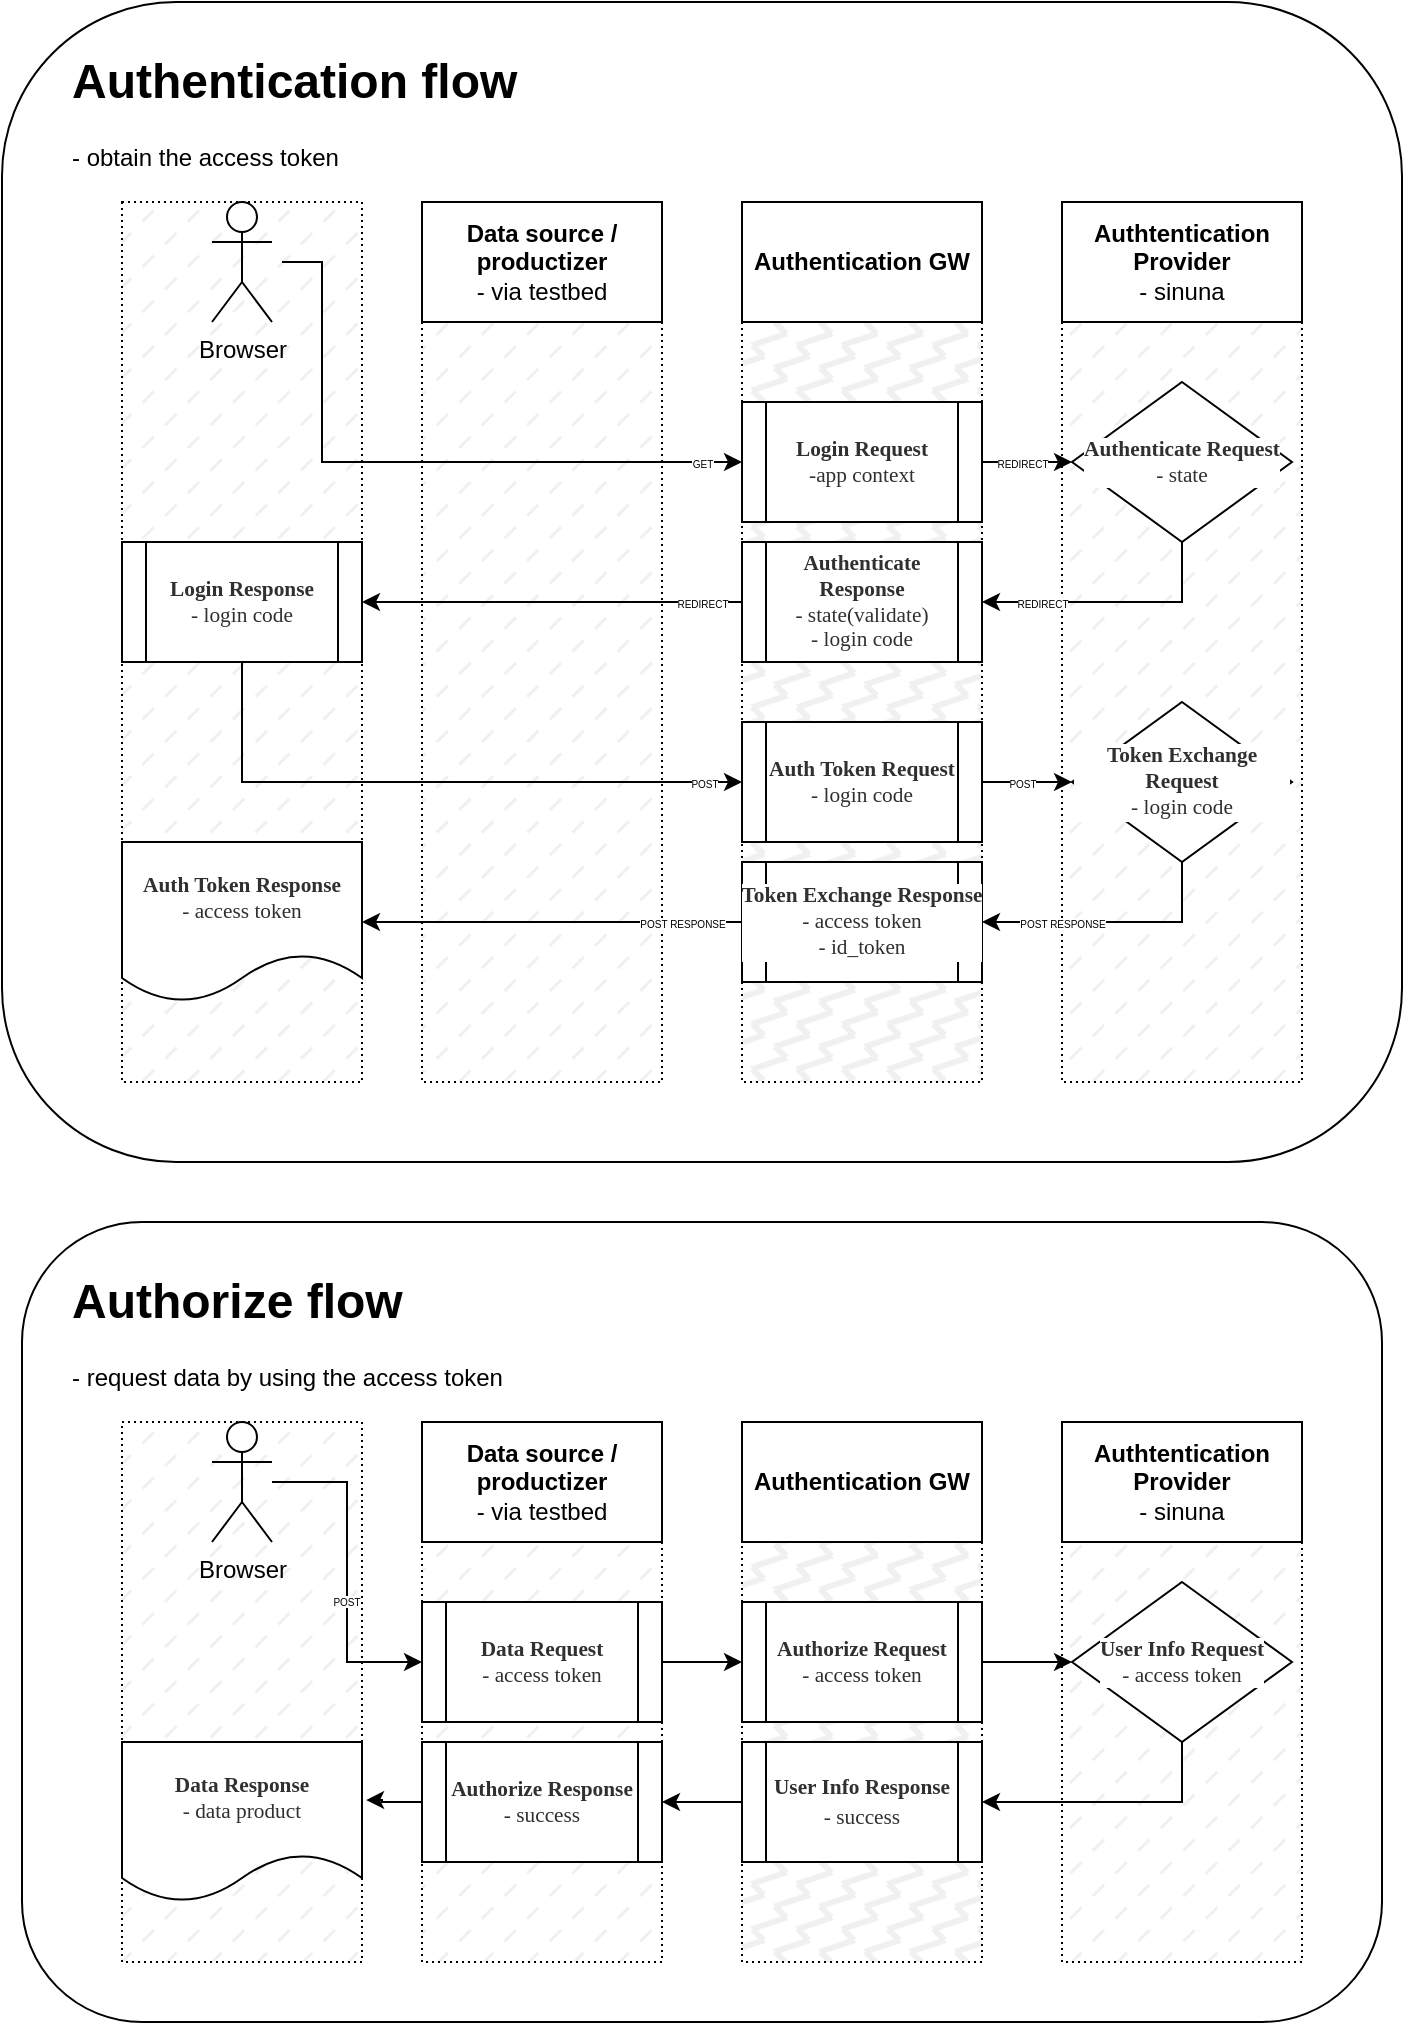 <mxfile version="20.3.0" type="device"><diagram id="6r0nGlNl4cdeKzcDeS_B" name="Page-1"><mxGraphModel dx="760" dy="707" grid="1" gridSize="10" guides="1" tooltips="1" connect="1" arrows="1" fold="1" page="1" pageScale="1" pageWidth="850" pageHeight="1100" math="0" shadow="0"><root><mxCell id="0"/><mxCell id="1" parent="0"/><mxCell id="x8h_ygby22jTJAW10OT5-73" value="" style="rounded=1;whiteSpace=wrap;html=1;fillStyle=solid;strokeWidth=1;fillColor=#FFFFFF;" parent="1" vertex="1"><mxGeometry x="60" y="630" width="680" height="400" as="geometry"/></mxCell><mxCell id="x8h_ygby22jTJAW10OT5-72" value="" style="rounded=1;whiteSpace=wrap;html=1;fillStyle=solid;strokeWidth=1;fillColor=#FFFFFF;" parent="1" vertex="1"><mxGeometry x="50" y="20" width="700" height="580" as="geometry"/></mxCell><mxCell id="x8h_ygby22jTJAW10OT5-33" value="" style="rounded=0;whiteSpace=wrap;html=1;fillColor=#F0F0F0;dashed=1;strokeWidth=1;dashPattern=1 2;fillStyle=dashed;" parent="1" vertex="1"><mxGeometry x="110" y="120" width="120" height="440" as="geometry"/></mxCell><mxCell id="x8h_ygby22jTJAW10OT5-30" value="" style="rounded=0;whiteSpace=wrap;html=1;fillColor=#F0F0F0;dashed=1;strokeWidth=1;dashPattern=1 2;fillStyle=dashed;" parent="1" vertex="1"><mxGeometry x="260" y="120" width="120" height="440" as="geometry"/></mxCell><mxCell id="x8h_ygby22jTJAW10OT5-31" value="" style="rounded=0;whiteSpace=wrap;html=1;fillColor=#F0F0F0;dashed=1;strokeWidth=1;dashPattern=1 2;fillStyle=zigzag-line;" parent="1" vertex="1"><mxGeometry x="420" y="120" width="120" height="440" as="geometry"/></mxCell><mxCell id="x8h_ygby22jTJAW10OT5-32" value="" style="rounded=0;whiteSpace=wrap;html=1;fillColor=#F0F0F0;dashed=1;strokeWidth=1;dashPattern=1 2;fillStyle=dashed;" parent="1" vertex="1"><mxGeometry x="580" y="120" width="120" height="440" as="geometry"/></mxCell><mxCell id="x8h_ygby22jTJAW10OT5-14" style="edgeStyle=orthogonalEdgeStyle;rounded=0;orthogonalLoop=1;jettySize=auto;html=1;entryX=0;entryY=0.5;entryDx=0;entryDy=0;" parent="1" target="x8h_ygby22jTJAW10OT5-6" edge="1"><mxGeometry relative="1" as="geometry"><mxPoint x="190" y="150" as="sourcePoint"/><Array as="points"><mxPoint x="210" y="150"/><mxPoint x="210" y="250"/></Array></mxGeometry></mxCell><mxCell id="ceesQ_jnTvSEdEqdkGkE-1" value="&lt;font style=&quot;font-size: 5px;&quot;&gt;GET&lt;/font&gt;" style="edgeLabel;html=1;align=center;verticalAlign=middle;resizable=0;points=[];fontSize=5;" vertex="1" connectable="0" parent="x8h_ygby22jTJAW10OT5-14"><mxGeometry x="0.278" y="1" relative="1" as="geometry"><mxPoint x="99" y="1" as="offset"/></mxGeometry></mxCell><mxCell id="x8h_ygby22jTJAW10OT5-1" value="Browser" style="shape=umlActor;verticalLabelPosition=bottom;verticalAlign=top;html=1;outlineConnect=0;" parent="1" vertex="1"><mxGeometry x="155" y="120" width="30" height="60" as="geometry"/></mxCell><mxCell id="x8h_ygby22jTJAW10OT5-2" value="&lt;b&gt;Data source / productizer&lt;/b&gt;&lt;br&gt;- via testbed" style="rounded=0;whiteSpace=wrap;html=1;" parent="1" vertex="1"><mxGeometry x="260" y="120" width="120" height="60" as="geometry"/></mxCell><mxCell id="x8h_ygby22jTJAW10OT5-4" value="&lt;b&gt;Authentication GW&lt;/b&gt;" style="rounded=0;whiteSpace=wrap;html=1;" parent="1" vertex="1"><mxGeometry x="420" y="120" width="120" height="60" as="geometry"/></mxCell><mxCell id="x8h_ygby22jTJAW10OT5-5" value="&lt;b&gt;Authtentication Provider&lt;/b&gt;&lt;br&gt;- sinuna" style="rounded=0;whiteSpace=wrap;html=1;" parent="1" vertex="1"><mxGeometry x="580" y="120" width="120" height="60" as="geometry"/></mxCell><mxCell id="x8h_ygby22jTJAW10OT5-15" style="edgeStyle=orthogonalEdgeStyle;rounded=0;orthogonalLoop=1;jettySize=auto;html=1;entryX=0;entryY=0.5;entryDx=0;entryDy=0;" parent="1" source="x8h_ygby22jTJAW10OT5-6" target="x8h_ygby22jTJAW10OT5-7" edge="1"><mxGeometry relative="1" as="geometry"/></mxCell><mxCell id="ceesQ_jnTvSEdEqdkGkE-2" value="REDIRECT" style="edgeLabel;html=1;align=center;verticalAlign=middle;resizable=0;points=[];fontSize=5;" vertex="1" connectable="0" parent="x8h_ygby22jTJAW10OT5-15"><mxGeometry x="-0.254" y="-1" relative="1" as="geometry"><mxPoint x="3" y="-1" as="offset"/></mxGeometry></mxCell><mxCell id="x8h_ygby22jTJAW10OT5-6" value="&lt;p style=&quot;margin: 0px; padding: 0px; user-select: text; -webkit-user-drag: none; -webkit-tap-highlight-color: transparent; color: rgb(48, 48, 48); font-family: Calibri; font-size: 10.667px; background-color: rgb(255, 255, 255);&quot;&gt;&lt;strong style=&quot;margin: 0px; padding: 0px; user-select: text; -webkit-user-drag: none; -webkit-tap-highlight-color: transparent; font-size: 8pt;&quot; data-colorparams=&quot;#feffff_null_null&quot;&gt;Login Request&lt;/strong&gt;&lt;/p&gt;&lt;p style=&quot;margin: 0px; padding: 0px; user-select: text; -webkit-user-drag: none; -webkit-tap-highlight-color: transparent; color: rgb(48, 48, 48); font-family: Calibri; font-size: 10.667px; background-color: rgb(255, 255, 255);&quot;&gt;&lt;span style=&quot;margin: 0px; padding: 0px; user-select: text; -webkit-user-drag: none; -webkit-tap-highlight-color: transparent; font-size: 8pt;&quot; data-colorparams=&quot;#feffff_null_null&quot;&gt;-app context&lt;/span&gt;&lt;/p&gt;" style="shape=process;whiteSpace=wrap;html=1;backgroundOutline=1;" parent="1" vertex="1"><mxGeometry x="420" y="220" width="120" height="60" as="geometry"/></mxCell><mxCell id="x8h_ygby22jTJAW10OT5-17" style="edgeStyle=orthogonalEdgeStyle;rounded=0;orthogonalLoop=1;jettySize=auto;html=1;entryX=1;entryY=0.5;entryDx=0;entryDy=0;exitX=0.5;exitY=1;exitDx=0;exitDy=0;" parent="1" source="x8h_ygby22jTJAW10OT5-7" target="x8h_ygby22jTJAW10OT5-8" edge="1"><mxGeometry relative="1" as="geometry"><Array as="points"><mxPoint x="640" y="320"/></Array></mxGeometry></mxCell><mxCell id="ceesQ_jnTvSEdEqdkGkE-6" value="REDIRECT" style="edgeLabel;html=1;align=center;verticalAlign=middle;resizable=0;points=[];fontSize=5;" vertex="1" connectable="0" parent="x8h_ygby22jTJAW10OT5-17"><mxGeometry x="0.66" relative="1" as="geometry"><mxPoint x="8" as="offset"/></mxGeometry></mxCell><mxCell id="x8h_ygby22jTJAW10OT5-7" value="&lt;p style=&quot;margin: 0px; padding: 0px; user-select: text; -webkit-user-drag: none; -webkit-tap-highlight-color: transparent; color: rgb(48, 48, 48); font-family: Calibri; font-size: 10.667px; background-color: rgb(255, 255, 255);&quot;&gt;&lt;strong style=&quot;margin: 0px; padding: 0px; user-select: text; -webkit-user-drag: none; -webkit-tap-highlight-color: transparent; font-size: 8pt;&quot; data-colorparams=&quot;#feffff_null_null&quot;&gt;Authenticate Request&lt;/strong&gt;&lt;/p&gt;&lt;p style=&quot;margin: 0px; padding: 0px; user-select: text; -webkit-user-drag: none; -webkit-tap-highlight-color: transparent; color: rgb(48, 48, 48); font-family: Calibri; font-size: 10.667px; background-color: rgb(255, 255, 255);&quot;&gt;&lt;span style=&quot;margin: 0px; padding: 0px; user-select: text; -webkit-user-drag: none; -webkit-tap-highlight-color: transparent; font-size: 8pt;&quot; data-colorparams=&quot;#feffff_null_null&quot;&gt;- state&lt;/span&gt;&lt;/p&gt;" style="rhombus;whiteSpace=wrap;html=1;" parent="1" vertex="1"><mxGeometry x="585" y="210" width="110" height="80" as="geometry"/></mxCell><mxCell id="x8h_ygby22jTJAW10OT5-18" style="edgeStyle=orthogonalEdgeStyle;rounded=0;orthogonalLoop=1;jettySize=auto;html=1;entryX=1;entryY=0.5;entryDx=0;entryDy=0;" parent="1" source="x8h_ygby22jTJAW10OT5-8" target="x8h_ygby22jTJAW10OT5-9" edge="1"><mxGeometry relative="1" as="geometry"/></mxCell><mxCell id="ceesQ_jnTvSEdEqdkGkE-7" value="REDIRECT" style="edgeLabel;html=1;align=center;verticalAlign=middle;resizable=0;points=[];fontSize=5;" vertex="1" connectable="0" parent="x8h_ygby22jTJAW10OT5-18"><mxGeometry x="0.158" y="-1" relative="1" as="geometry"><mxPoint x="90" y="1" as="offset"/></mxGeometry></mxCell><mxCell id="x8h_ygby22jTJAW10OT5-8" value="&lt;p style=&quot;margin: 0px; padding: 0px; user-select: text; -webkit-user-drag: none; -webkit-tap-highlight-color: transparent; color: rgb(48, 48, 48); font-family: Calibri; font-size: 10.667px; background-color: rgb(255, 255, 255);&quot;&gt;&lt;strong style=&quot;margin: 0px; padding: 0px; user-select: text; -webkit-user-drag: none; -webkit-tap-highlight-color: transparent; font-size: 8pt;&quot; data-colorparams=&quot;#feffff_null_null&quot;&gt;Authenticate Response&lt;/strong&gt;&lt;/p&gt;&lt;p style=&quot;margin: 0px; padding: 0px; user-select: text; -webkit-user-drag: none; -webkit-tap-highlight-color: transparent; color: rgb(48, 48, 48); font-family: Calibri; font-size: 10.667px; background-color: rgb(255, 255, 255);&quot;&gt;&lt;span style=&quot;margin: 0px; padding: 0px; user-select: text; -webkit-user-drag: none; -webkit-tap-highlight-color: transparent; font-size: 8pt;&quot; data-colorparams=&quot;#feffff_null_null&quot;&gt;- state(validate)&lt;/span&gt;&lt;/p&gt;&lt;p style=&quot;margin: 0px; padding: 0px; user-select: text; -webkit-user-drag: none; -webkit-tap-highlight-color: transparent; color: rgb(48, 48, 48); font-family: Calibri; font-size: 10.667px; background-color: rgb(255, 255, 255);&quot;&gt;&lt;span style=&quot;margin: 0px; padding: 0px; user-select: text; -webkit-user-drag: none; -webkit-tap-highlight-color: transparent; font-size: 8pt;&quot; data-colorparams=&quot;#feffff_null_null&quot;&gt;- login code&lt;/span&gt;&lt;/p&gt;" style="shape=process;whiteSpace=wrap;html=1;backgroundOutline=1;" parent="1" vertex="1"><mxGeometry x="420" y="290" width="120" height="60" as="geometry"/></mxCell><mxCell id="x8h_ygby22jTJAW10OT5-19" style="edgeStyle=orthogonalEdgeStyle;rounded=0;orthogonalLoop=1;jettySize=auto;html=1;entryX=0;entryY=0.5;entryDx=0;entryDy=0;" parent="1" source="x8h_ygby22jTJAW10OT5-9" target="x8h_ygby22jTJAW10OT5-10" edge="1"><mxGeometry relative="1" as="geometry"><Array as="points"><mxPoint x="170" y="410"/></Array></mxGeometry></mxCell><mxCell id="ceesQ_jnTvSEdEqdkGkE-8" value="POST" style="edgeLabel;html=1;align=center;verticalAlign=middle;resizable=0;points=[];fontSize=5;" vertex="1" connectable="0" parent="x8h_ygby22jTJAW10OT5-19"><mxGeometry x="0.261" y="-1" relative="1" as="geometry"><mxPoint x="95" y="-1" as="offset"/></mxGeometry></mxCell><mxCell id="x8h_ygby22jTJAW10OT5-9" value="&lt;p style=&quot;margin: 0px; padding: 0px; user-select: text; -webkit-user-drag: none; -webkit-tap-highlight-color: transparent; color: rgb(48, 48, 48); font-family: Calibri; font-size: 10.667px; background-color: rgb(255, 255, 255);&quot;&gt;&lt;strong style=&quot;margin: 0px; padding: 0px; user-select: text; -webkit-user-drag: none; -webkit-tap-highlight-color: transparent; font-size: 8pt;&quot; data-colorparams=&quot;#feffff_null_null&quot;&gt;Login Response&lt;/strong&gt;&lt;/p&gt;&lt;p style=&quot;margin: 0px; padding: 0px; user-select: text; -webkit-user-drag: none; -webkit-tap-highlight-color: transparent; color: rgb(48, 48, 48); font-family: Calibri; font-size: 10.667px; background-color: rgb(255, 255, 255);&quot;&gt;&lt;span style=&quot;margin: 0px; padding: 0px; user-select: text; -webkit-user-drag: none; -webkit-tap-highlight-color: transparent; font-size: 8pt;&quot; data-colorparams=&quot;#feffff_null_null&quot;&gt;- login code&lt;/span&gt;&lt;/p&gt;" style="shape=process;whiteSpace=wrap;html=1;backgroundOutline=1;" parent="1" vertex="1"><mxGeometry x="110" y="290" width="120" height="60" as="geometry"/></mxCell><mxCell id="x8h_ygby22jTJAW10OT5-20" style="edgeStyle=orthogonalEdgeStyle;rounded=0;orthogonalLoop=1;jettySize=auto;html=1;entryX=0;entryY=0.5;entryDx=0;entryDy=0;" parent="1" source="x8h_ygby22jTJAW10OT5-10" target="x8h_ygby22jTJAW10OT5-11" edge="1"><mxGeometry relative="1" as="geometry"/></mxCell><mxCell id="ceesQ_jnTvSEdEqdkGkE-9" value="POST" style="edgeLabel;html=1;align=center;verticalAlign=middle;resizable=0;points=[];fontSize=5;" vertex="1" connectable="0" parent="x8h_ygby22jTJAW10OT5-20"><mxGeometry x="-0.111" relative="1" as="geometry"><mxPoint as="offset"/></mxGeometry></mxCell><mxCell id="x8h_ygby22jTJAW10OT5-10" value="&lt;p style=&quot;margin: 0px; padding: 0px; user-select: text; -webkit-user-drag: none; -webkit-tap-highlight-color: transparent; color: rgb(48, 48, 48); font-family: Calibri; font-size: 10.667px; background-color: rgb(255, 255, 255);&quot;&gt;&lt;strong style=&quot;margin: 0px; padding: 0px; user-select: text; -webkit-user-drag: none; -webkit-tap-highlight-color: transparent; font-size: 8pt;&quot; data-colorparams=&quot;#feffff_null_null&quot;&gt;Auth Token Request&lt;/strong&gt;&lt;/p&gt;&lt;p style=&quot;margin: 0px; padding: 0px; user-select: text; -webkit-user-drag: none; -webkit-tap-highlight-color: transparent; color: rgb(48, 48, 48); font-family: Calibri; font-size: 10.667px; background-color: rgb(255, 255, 255);&quot;&gt;&lt;span style=&quot;margin: 0px; padding: 0px; user-select: text; -webkit-user-drag: none; -webkit-tap-highlight-color: transparent; font-size: 8pt;&quot; data-colorparams=&quot;#feffff_null_null&quot;&gt;- login code&lt;/span&gt;&lt;/p&gt;" style="shape=process;whiteSpace=wrap;html=1;backgroundOutline=1;" parent="1" vertex="1"><mxGeometry x="420" y="380" width="120" height="60" as="geometry"/></mxCell><mxCell id="x8h_ygby22jTJAW10OT5-21" style="edgeStyle=orthogonalEdgeStyle;rounded=0;orthogonalLoop=1;jettySize=auto;html=1;entryX=1;entryY=0.5;entryDx=0;entryDy=0;" parent="1" source="x8h_ygby22jTJAW10OT5-11" target="x8h_ygby22jTJAW10OT5-12" edge="1"><mxGeometry relative="1" as="geometry"><Array as="points"><mxPoint x="640" y="480"/></Array></mxGeometry></mxCell><mxCell id="ceesQ_jnTvSEdEqdkGkE-10" value="POST RESPONSE" style="edgeLabel;html=1;align=center;verticalAlign=middle;resizable=0;points=[];fontSize=5;" vertex="1" connectable="0" parent="x8h_ygby22jTJAW10OT5-21"><mxGeometry x="0.581" relative="1" as="geometry"><mxPoint x="13" as="offset"/></mxGeometry></mxCell><mxCell id="x8h_ygby22jTJAW10OT5-11" value="&lt;p style=&quot;margin: 0px; padding: 0px; user-select: text; -webkit-user-drag: none; -webkit-tap-highlight-color: transparent; color: rgb(48, 48, 48); font-family: Calibri; font-size: 10.667px; background-color: rgb(255, 255, 255);&quot;&gt;&lt;strong style=&quot;margin: 0px; padding: 0px; user-select: text; -webkit-user-drag: none; -webkit-tap-highlight-color: transparent; font-size: 8pt;&quot; data-colorparams=&quot;#feffff_null_null&quot;&gt;Token Exchange Request&lt;/strong&gt;&lt;/p&gt;&lt;p style=&quot;margin: 0px; padding: 0px; user-select: text; -webkit-user-drag: none; -webkit-tap-highlight-color: transparent; color: rgb(48, 48, 48); font-family: Calibri; font-size: 10.667px; background-color: rgb(255, 255, 255);&quot;&gt;&lt;span style=&quot;margin: 0px; padding: 0px; user-select: text; -webkit-user-drag: none; -webkit-tap-highlight-color: transparent; font-size: 8pt;&quot; data-colorparams=&quot;#feffff_null_null&quot;&gt;- login code&lt;/span&gt;&lt;/p&gt;" style="rhombus;whiteSpace=wrap;html=1;" parent="1" vertex="1"><mxGeometry x="585" y="370" width="110" height="80" as="geometry"/></mxCell><mxCell id="x8h_ygby22jTJAW10OT5-22" style="edgeStyle=orthogonalEdgeStyle;rounded=0;orthogonalLoop=1;jettySize=auto;html=1;entryX=1;entryY=0.5;entryDx=0;entryDy=0;" parent="1" source="x8h_ygby22jTJAW10OT5-12" target="x8h_ygby22jTJAW10OT5-27" edge="1"><mxGeometry relative="1" as="geometry"><mxPoint x="210.0" y="480.0" as="targetPoint"/></mxGeometry></mxCell><mxCell id="ceesQ_jnTvSEdEqdkGkE-11" value="POST RESPONSE" style="edgeLabel;html=1;align=center;verticalAlign=middle;resizable=0;points=[];fontSize=5;" vertex="1" connectable="0" parent="x8h_ygby22jTJAW10OT5-22"><mxGeometry x="-0.274" y="1" relative="1" as="geometry"><mxPoint x="39" y="-1" as="offset"/></mxGeometry></mxCell><mxCell id="x8h_ygby22jTJAW10OT5-12" value="&lt;p style=&quot;margin: 0px; padding: 0px; user-select: text; -webkit-user-drag: none; -webkit-tap-highlight-color: transparent; color: rgb(48, 48, 48); font-family: Calibri; font-size: 10.667px; background-color: rgb(255, 255, 255);&quot;&gt;&lt;strong style=&quot;margin: 0px; padding: 0px; user-select: text; -webkit-user-drag: none; -webkit-tap-highlight-color: transparent; font-size: 8pt;&quot; data-colorparams=&quot;#feffff_null_null&quot;&gt;Token&amp;nbsp;&lt;strong style=&quot;margin: 0px; padding: 0px; user-select: text; -webkit-user-drag: none; -webkit-tap-highlight-color: transparent; font-size: 8pt;&quot; data-colorparams=&quot;#feffff_null_null&quot;&gt;Exchange&lt;/strong&gt;&amp;nbsp;Response&lt;/strong&gt;&lt;/p&gt;&lt;p style=&quot;margin: 0px; padding: 0px; user-select: text; -webkit-user-drag: none; -webkit-tap-highlight-color: transparent; color: rgb(48, 48, 48); font-family: Calibri; font-size: 10.667px; background-color: rgb(255, 255, 255);&quot;&gt;&lt;span style=&quot;margin: 0px; padding: 0px; user-select: text; -webkit-user-drag: none; -webkit-tap-highlight-color: transparent; font-size: 8pt;&quot; data-colorparams=&quot;#feffff_null_null&quot;&gt;- access token&lt;/span&gt;&lt;/p&gt;&lt;p style=&quot;margin: 0px; padding: 0px; user-select: text; -webkit-user-drag: none; -webkit-tap-highlight-color: transparent; color: rgb(48, 48, 48); font-family: Calibri; font-size: 10.667px; background-color: rgb(255, 255, 255);&quot;&gt;&lt;span style=&quot;margin: 0px; padding: 0px; user-select: text; -webkit-user-drag: none; -webkit-tap-highlight-color: transparent; font-size: 8pt;&quot; data-colorparams=&quot;#feffff_null_null&quot;&gt;- id_token&lt;/span&gt;&lt;/p&gt;" style="shape=process;whiteSpace=wrap;html=1;backgroundOutline=1;" parent="1" vertex="1"><mxGeometry x="420" y="450" width="120" height="60" as="geometry"/></mxCell><mxCell id="x8h_ygby22jTJAW10OT5-27" value="&lt;p style=&quot;margin: 0px; padding: 0px; user-select: text; -webkit-user-drag: none; -webkit-tap-highlight-color: transparent; color: rgb(48, 48, 48); font-family: Calibri; font-size: 10.667px; background-color: rgb(255, 255, 255);&quot;&gt;&lt;strong style=&quot;margin: 0px; padding: 0px; user-select: text; -webkit-user-drag: none; -webkit-tap-highlight-color: transparent; font-size: 8pt;&quot; data-colorparams=&quot;#feffff_null_null&quot;&gt;Auth Token Response&lt;/strong&gt;&lt;/p&gt;&lt;p style=&quot;margin: 0px; padding: 0px; user-select: text; -webkit-user-drag: none; -webkit-tap-highlight-color: transparent; color: rgb(48, 48, 48); font-family: Calibri; font-size: 10.667px; background-color: rgb(255, 255, 255);&quot;&gt;&lt;span style=&quot;margin: 0px; padding: 0px; user-select: text; -webkit-user-drag: none; -webkit-tap-highlight-color: transparent; font-size: 8pt;&quot; data-colorparams=&quot;#feffff_null_null&quot;&gt;- access token&lt;/span&gt;&lt;/p&gt;" style="shape=document;whiteSpace=wrap;html=1;boundedLbl=1;" parent="1" vertex="1"><mxGeometry x="110" y="440" width="120" height="80" as="geometry"/></mxCell><mxCell id="x8h_ygby22jTJAW10OT5-28" value="&lt;h1&gt;Authentication flow&lt;/h1&gt;&lt;p&gt;- obtain the access token&lt;/p&gt;" style="text;html=1;strokeColor=none;fillColor=none;spacing=5;spacingTop=-20;whiteSpace=wrap;overflow=hidden;rounded=0;" parent="1" vertex="1"><mxGeometry x="80" y="40" width="240" height="70" as="geometry"/></mxCell><mxCell id="x8h_ygby22jTJAW10OT5-29" value="&lt;h1&gt;Authorize flow&lt;/h1&gt;&lt;p&gt;- request data by using the access token&lt;/p&gt;" style="text;html=1;strokeColor=none;fillColor=none;spacing=5;spacingTop=-20;whiteSpace=wrap;overflow=hidden;rounded=0;" parent="1" vertex="1"><mxGeometry x="80" y="650" width="240" height="70" as="geometry"/></mxCell><mxCell id="x8h_ygby22jTJAW10OT5-34" value="" style="rounded=0;whiteSpace=wrap;html=1;fillColor=#F0F0F0;dashed=1;strokeWidth=1;dashPattern=1 2;fillStyle=dashed;" parent="1" vertex="1"><mxGeometry x="110" y="730" width="120" height="270" as="geometry"/></mxCell><mxCell id="x8h_ygby22jTJAW10OT5-35" value="" style="rounded=0;whiteSpace=wrap;html=1;fillColor=#F0F0F0;dashed=1;strokeWidth=1;dashPattern=1 2;fillStyle=dashed;" parent="1" vertex="1"><mxGeometry x="260" y="730" width="120" height="270" as="geometry"/></mxCell><mxCell id="x8h_ygby22jTJAW10OT5-36" value="" style="rounded=0;whiteSpace=wrap;html=1;fillColor=#F0F0F0;dashed=1;strokeWidth=1;dashPattern=1 2;fillStyle=zigzag-line;" parent="1" vertex="1"><mxGeometry x="420" y="730" width="120" height="270" as="geometry"/></mxCell><mxCell id="x8h_ygby22jTJAW10OT5-37" value="" style="rounded=0;whiteSpace=wrap;html=1;fillColor=#F0F0F0;dashed=1;strokeWidth=1;dashPattern=1 2;fillStyle=dashed;" parent="1" vertex="1"><mxGeometry x="580" y="730" width="120" height="270" as="geometry"/></mxCell><mxCell id="x8h_ygby22jTJAW10OT5-65" style="edgeStyle=orthogonalEdgeStyle;rounded=0;orthogonalLoop=1;jettySize=auto;html=1;entryX=0;entryY=0.5;entryDx=0;entryDy=0;" parent="1" source="x8h_ygby22jTJAW10OT5-39" target="x8h_ygby22jTJAW10OT5-60" edge="1"><mxGeometry relative="1" as="geometry"/></mxCell><mxCell id="ceesQ_jnTvSEdEqdkGkE-12" value="POST" style="edgeLabel;html=1;align=center;verticalAlign=middle;resizable=0;points=[];fontSize=5;" vertex="1" connectable="0" parent="x8h_ygby22jTJAW10OT5-65"><mxGeometry x="0.172" y="-1" relative="1" as="geometry"><mxPoint as="offset"/></mxGeometry></mxCell><mxCell id="x8h_ygby22jTJAW10OT5-39" value="Browser" style="shape=umlActor;verticalLabelPosition=bottom;verticalAlign=top;html=1;outlineConnect=0;" parent="1" vertex="1"><mxGeometry x="155" y="730" width="30" height="60" as="geometry"/></mxCell><mxCell id="x8h_ygby22jTJAW10OT5-40" value="&lt;b&gt;Data source / productizer&lt;/b&gt;&lt;br&gt;- via testbed" style="rounded=0;whiteSpace=wrap;html=1;" parent="1" vertex="1"><mxGeometry x="260" y="730" width="120" height="60" as="geometry"/></mxCell><mxCell id="x8h_ygby22jTJAW10OT5-41" value="&lt;b&gt;Authentication GW&lt;/b&gt;" style="rounded=0;whiteSpace=wrap;html=1;" parent="1" vertex="1"><mxGeometry x="420" y="730" width="120" height="60" as="geometry"/></mxCell><mxCell id="x8h_ygby22jTJAW10OT5-42" value="&lt;b&gt;Authtentication Provider&lt;/b&gt;&lt;br&gt;- sinuna" style="rounded=0;whiteSpace=wrap;html=1;" parent="1" vertex="1"><mxGeometry x="580" y="730" width="120" height="60" as="geometry"/></mxCell><mxCell id="x8h_ygby22jTJAW10OT5-67" style="edgeStyle=orthogonalEdgeStyle;rounded=0;orthogonalLoop=1;jettySize=auto;html=1;entryX=0;entryY=0.5;entryDx=0;entryDy=0;" parent="1" source="x8h_ygby22jTJAW10OT5-59" target="x8h_ygby22jTJAW10OT5-62" edge="1"><mxGeometry relative="1" as="geometry"/></mxCell><mxCell id="x8h_ygby22jTJAW10OT5-59" value="&lt;p style=&quot;margin: 0px; padding: 0px; user-select: text; -webkit-user-drag: none; -webkit-tap-highlight-color: transparent; color: rgb(48, 48, 48); font-family: Calibri; font-size: 10.667px; background-color: rgb(255, 255, 255);&quot;&gt;&lt;strong style=&quot;margin: 0px; padding: 0px; user-select: text; -webkit-user-drag: none; -webkit-tap-highlight-color: transparent; font-size: 8pt;&quot; data-colorparams=&quot;#feffff_null_null&quot;&gt;Authorize Request&lt;/strong&gt;&lt;/p&gt;&lt;p style=&quot;margin: 0px; padding: 0px; user-select: text; -webkit-user-drag: none; -webkit-tap-highlight-color: transparent; color: rgb(48, 48, 48); font-family: Calibri; font-size: 10.667px; background-color: rgb(255, 255, 255);&quot;&gt;&lt;span style=&quot;margin: 0px; padding: 0px; user-select: text; -webkit-user-drag: none; -webkit-tap-highlight-color: transparent; font-size: 8pt;&quot; data-colorparams=&quot;#feffff_null_null&quot;&gt;- access token&lt;/span&gt;&lt;/p&gt;" style="shape=process;whiteSpace=wrap;html=1;backgroundOutline=1;" parent="1" vertex="1"><mxGeometry x="420" y="820" width="120" height="60" as="geometry"/></mxCell><mxCell id="x8h_ygby22jTJAW10OT5-66" style="edgeStyle=orthogonalEdgeStyle;rounded=0;orthogonalLoop=1;jettySize=auto;html=1;entryX=0;entryY=0.5;entryDx=0;entryDy=0;" parent="1" source="x8h_ygby22jTJAW10OT5-60" target="x8h_ygby22jTJAW10OT5-59" edge="1"><mxGeometry relative="1" as="geometry"/></mxCell><mxCell id="x8h_ygby22jTJAW10OT5-60" value="&lt;p style=&quot;margin: 0px; padding: 0px; user-select: text; -webkit-user-drag: none; -webkit-tap-highlight-color: transparent; color: rgb(48, 48, 48); font-family: Calibri; font-size: 10.667px; background-color: rgb(255, 255, 255);&quot;&gt;&lt;strong style=&quot;margin: 0px; padding: 0px; user-select: text; -webkit-user-drag: none; -webkit-tap-highlight-color: transparent; font-size: 8pt;&quot; data-colorparams=&quot;#feffff_null_null&quot;&gt;Data Request&lt;/strong&gt;&lt;/p&gt;&lt;p style=&quot;margin: 0px; padding: 0px; user-select: text; -webkit-user-drag: none; -webkit-tap-highlight-color: transparent; color: rgb(48, 48, 48); font-family: Calibri; font-size: 10.667px; background-color: rgb(255, 255, 255);&quot;&gt;&lt;span style=&quot;margin: 0px; padding: 0px; user-select: text; -webkit-user-drag: none; -webkit-tap-highlight-color: transparent; font-size: 8pt;&quot; data-colorparams=&quot;#feffff_null_null&quot;&gt;- access token&lt;/span&gt;&lt;/p&gt;" style="shape=process;whiteSpace=wrap;html=1;backgroundOutline=1;" parent="1" vertex="1"><mxGeometry x="260" y="820" width="120" height="60" as="geometry"/></mxCell><mxCell id="x8h_ygby22jTJAW10OT5-68" style="edgeStyle=orthogonalEdgeStyle;rounded=0;orthogonalLoop=1;jettySize=auto;html=1;entryX=1;entryY=0.5;entryDx=0;entryDy=0;" parent="1" source="x8h_ygby22jTJAW10OT5-62" target="x8h_ygby22jTJAW10OT5-63" edge="1"><mxGeometry relative="1" as="geometry"><Array as="points"><mxPoint x="640" y="920"/></Array></mxGeometry></mxCell><mxCell id="x8h_ygby22jTJAW10OT5-62" value="&lt;p style=&quot;margin: 0px; padding: 0px; user-select: text; -webkit-user-drag: none; -webkit-tap-highlight-color: transparent; color: rgb(48, 48, 48); font-family: Calibri; font-size: 10.667px; background-color: rgb(255, 255, 255);&quot;&gt;&lt;strong style=&quot;margin: 0px; padding: 0px; user-select: text; -webkit-user-drag: none; -webkit-tap-highlight-color: transparent; font-size: 8pt;&quot; data-colorparams=&quot;#feffff_null_null&quot;&gt;User Info Request&lt;/strong&gt;&lt;/p&gt;&lt;p style=&quot;margin: 0px; padding: 0px; user-select: text; -webkit-user-drag: none; -webkit-tap-highlight-color: transparent; color: rgb(48, 48, 48); font-family: Calibri; font-size: 10.667px; background-color: rgb(255, 255, 255);&quot;&gt;&lt;span style=&quot;font-size: 10.667px;&quot;&gt;- access token&lt;/span&gt;&lt;br&gt;&lt;/p&gt;" style="rhombus;whiteSpace=wrap;html=1;" parent="1" vertex="1"><mxGeometry x="585" y="810" width="110" height="80" as="geometry"/></mxCell><mxCell id="x8h_ygby22jTJAW10OT5-69" style="edgeStyle=orthogonalEdgeStyle;rounded=0;orthogonalLoop=1;jettySize=auto;html=1;entryX=1;entryY=0.5;entryDx=0;entryDy=0;" parent="1" source="x8h_ygby22jTJAW10OT5-63" target="x8h_ygby22jTJAW10OT5-64" edge="1"><mxGeometry relative="1" as="geometry"/></mxCell><mxCell id="x8h_ygby22jTJAW10OT5-63" value="&lt;p style=&quot;margin: 0px; padding: 0px; user-select: text; -webkit-user-drag: none; -webkit-tap-highlight-color: transparent; color: rgb(48, 48, 48); font-family: Calibri; font-size: 10.667px; background-color: rgb(255, 255, 255);&quot;&gt;&lt;strong style=&quot;margin: 0px; padding: 0px; user-select: text; -webkit-user-drag: none; -webkit-tap-highlight-color: transparent; font-size: 8pt;&quot; data-colorparams=&quot;#feffff_null_null&quot;&gt;User Info Response&lt;/strong&gt;&lt;/p&gt;&lt;p style=&quot;margin: 0px; padding: 0px; user-select: text; -webkit-user-drag: none; -webkit-tap-highlight-color: transparent; color: rgb(48, 48, 48); font-family: Calibri; background-color: rgb(255, 255, 255);&quot;&gt;&lt;span style=&quot;font-size: 10.667px;&quot;&gt;- success&lt;/span&gt;&lt;/p&gt;" style="shape=process;whiteSpace=wrap;html=1;backgroundOutline=1;" parent="1" vertex="1"><mxGeometry x="420" y="890" width="120" height="60" as="geometry"/></mxCell><mxCell id="x8h_ygby22jTJAW10OT5-71" style="edgeStyle=orthogonalEdgeStyle;rounded=0;orthogonalLoop=1;jettySize=auto;html=1;entryX=1.017;entryY=0.363;entryDx=0;entryDy=0;entryPerimeter=0;" parent="1" source="x8h_ygby22jTJAW10OT5-64" target="x8h_ygby22jTJAW10OT5-70" edge="1"><mxGeometry relative="1" as="geometry"/></mxCell><mxCell id="x8h_ygby22jTJAW10OT5-64" value="&lt;p style=&quot;margin: 0px; padding: 0px; user-select: text; -webkit-user-drag: none; -webkit-tap-highlight-color: transparent; color: rgb(48, 48, 48); font-family: Calibri; font-size: 10.667px; background-color: rgb(255, 255, 255);&quot;&gt;&lt;strong style=&quot;margin: 0px; padding: 0px; user-select: text; -webkit-user-drag: none; -webkit-tap-highlight-color: transparent; font-size: 8pt;&quot; data-colorparams=&quot;#feffff_null_null&quot;&gt;Authorize Response&lt;/strong&gt;&lt;/p&gt;&lt;p style=&quot;margin: 0px; padding: 0px; user-select: text; -webkit-user-drag: none; -webkit-tap-highlight-color: transparent; color: rgb(48, 48, 48); font-family: Calibri; font-size: 10.667px; background-color: rgb(255, 255, 255);&quot;&gt;&lt;span style=&quot;margin: 0px; padding: 0px; user-select: text; -webkit-user-drag: none; -webkit-tap-highlight-color: transparent; font-size: 8pt;&quot; data-colorparams=&quot;#feffff_null_null&quot;&gt;- success&lt;/span&gt;&lt;/p&gt;" style="shape=process;whiteSpace=wrap;html=1;backgroundOutline=1;" parent="1" vertex="1"><mxGeometry x="260" y="890" width="120" height="60" as="geometry"/></mxCell><mxCell id="x8h_ygby22jTJAW10OT5-70" value="&lt;p style=&quot;margin: 0px; padding: 0px; user-select: text; -webkit-user-drag: none; -webkit-tap-highlight-color: transparent; color: rgb(48, 48, 48); font-family: Calibri; font-size: 10.667px; background-color: rgb(255, 255, 255);&quot;&gt;&lt;strong style=&quot;margin: 0px; padding: 0px; user-select: text; -webkit-user-drag: none; -webkit-tap-highlight-color: transparent; font-size: 8pt;&quot; data-colorparams=&quot;#feffff_null_null&quot;&gt;Data Response&lt;/strong&gt;&lt;/p&gt;&lt;p style=&quot;margin: 0px; padding: 0px; user-select: text; -webkit-user-drag: none; -webkit-tap-highlight-color: transparent; color: rgb(48, 48, 48); font-family: Calibri; font-size: 10.667px; background-color: rgb(255, 255, 255);&quot;&gt;&lt;span style=&quot;margin: 0px; padding: 0px; user-select: text; -webkit-user-drag: none; -webkit-tap-highlight-color: transparent; font-size: 8pt;&quot; data-colorparams=&quot;#feffff_null_null&quot;&gt;- data product&lt;/span&gt;&lt;/p&gt;" style="shape=document;whiteSpace=wrap;html=1;boundedLbl=1;" parent="1" vertex="1"><mxGeometry x="110" y="890" width="120" height="80" as="geometry"/></mxCell></root></mxGraphModel></diagram></mxfile>
